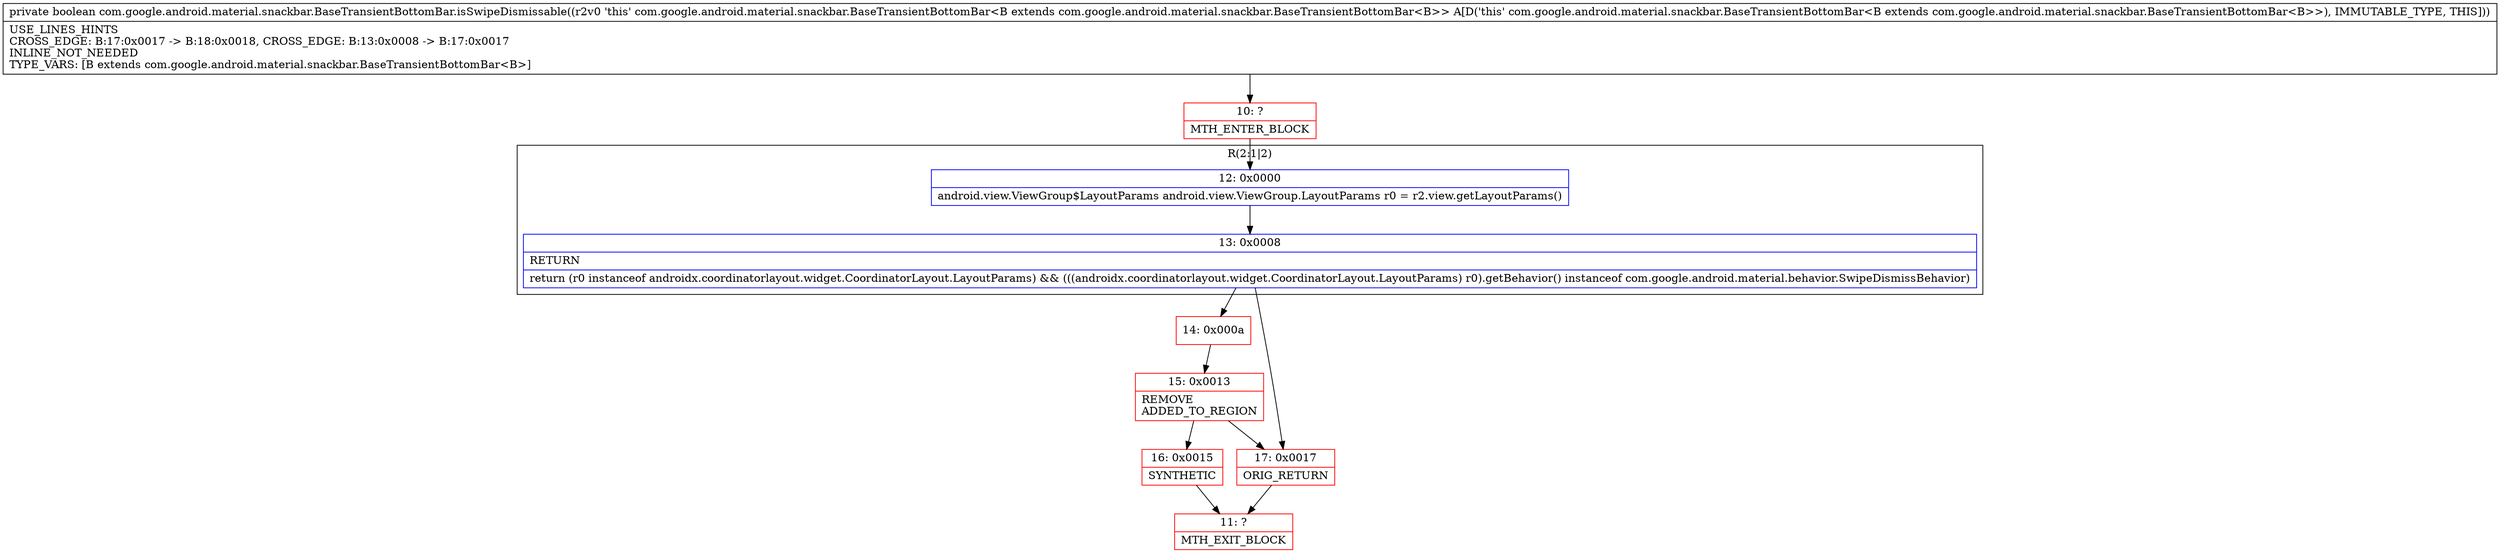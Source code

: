 digraph "CFG forcom.google.android.material.snackbar.BaseTransientBottomBar.isSwipeDismissable()Z" {
subgraph cluster_Region_491816195 {
label = "R(2:1|2)";
node [shape=record,color=blue];
Node_12 [shape=record,label="{12\:\ 0x0000|android.view.ViewGroup$LayoutParams android.view.ViewGroup.LayoutParams r0 = r2.view.getLayoutParams()\l}"];
Node_13 [shape=record,label="{13\:\ 0x0008|RETURN\l|return (r0 instanceof androidx.coordinatorlayout.widget.CoordinatorLayout.LayoutParams) && (((androidx.coordinatorlayout.widget.CoordinatorLayout.LayoutParams) r0).getBehavior() instanceof com.google.android.material.behavior.SwipeDismissBehavior)\l}"];
}
Node_10 [shape=record,color=red,label="{10\:\ ?|MTH_ENTER_BLOCK\l}"];
Node_14 [shape=record,color=red,label="{14\:\ 0x000a}"];
Node_15 [shape=record,color=red,label="{15\:\ 0x0013|REMOVE\lADDED_TO_REGION\l}"];
Node_16 [shape=record,color=red,label="{16\:\ 0x0015|SYNTHETIC\l}"];
Node_11 [shape=record,color=red,label="{11\:\ ?|MTH_EXIT_BLOCK\l}"];
Node_17 [shape=record,color=red,label="{17\:\ 0x0017|ORIG_RETURN\l}"];
MethodNode[shape=record,label="{private boolean com.google.android.material.snackbar.BaseTransientBottomBar.isSwipeDismissable((r2v0 'this' com.google.android.material.snackbar.BaseTransientBottomBar\<B extends com.google.android.material.snackbar.BaseTransientBottomBar\<B\>\> A[D('this' com.google.android.material.snackbar.BaseTransientBottomBar\<B extends com.google.android.material.snackbar.BaseTransientBottomBar\<B\>\>), IMMUTABLE_TYPE, THIS]))  | USE_LINES_HINTS\lCROSS_EDGE: B:17:0x0017 \-\> B:18:0x0018, CROSS_EDGE: B:13:0x0008 \-\> B:17:0x0017\lINLINE_NOT_NEEDED\lTYPE_VARS: [B extends com.google.android.material.snackbar.BaseTransientBottomBar\<B\>]\l}"];
MethodNode -> Node_10;Node_12 -> Node_13;
Node_13 -> Node_14;
Node_13 -> Node_17;
Node_10 -> Node_12;
Node_14 -> Node_15;
Node_15 -> Node_16;
Node_15 -> Node_17;
Node_16 -> Node_11;
Node_17 -> Node_11;
}


